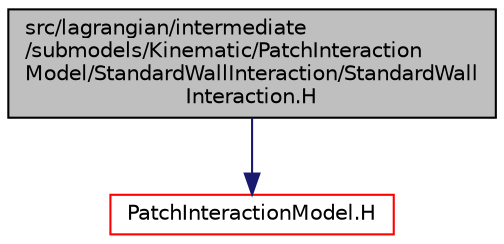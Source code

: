 digraph "src/lagrangian/intermediate/submodels/Kinematic/PatchInteractionModel/StandardWallInteraction/StandardWallInteraction.H"
{
  bgcolor="transparent";
  edge [fontname="Helvetica",fontsize="10",labelfontname="Helvetica",labelfontsize="10"];
  node [fontname="Helvetica",fontsize="10",shape=record];
  Node1 [label="src/lagrangian/intermediate\l/submodels/Kinematic/PatchInteraction\lModel/StandardWallInteraction/StandardWall\lInteraction.H",height=0.2,width=0.4,color="black", fillcolor="grey75", style="filled", fontcolor="black"];
  Node1 -> Node2 [color="midnightblue",fontsize="10",style="solid",fontname="Helvetica"];
  Node2 [label="PatchInteractionModel.H",height=0.2,width=0.4,color="red",URL="$a06724.html"];
}
